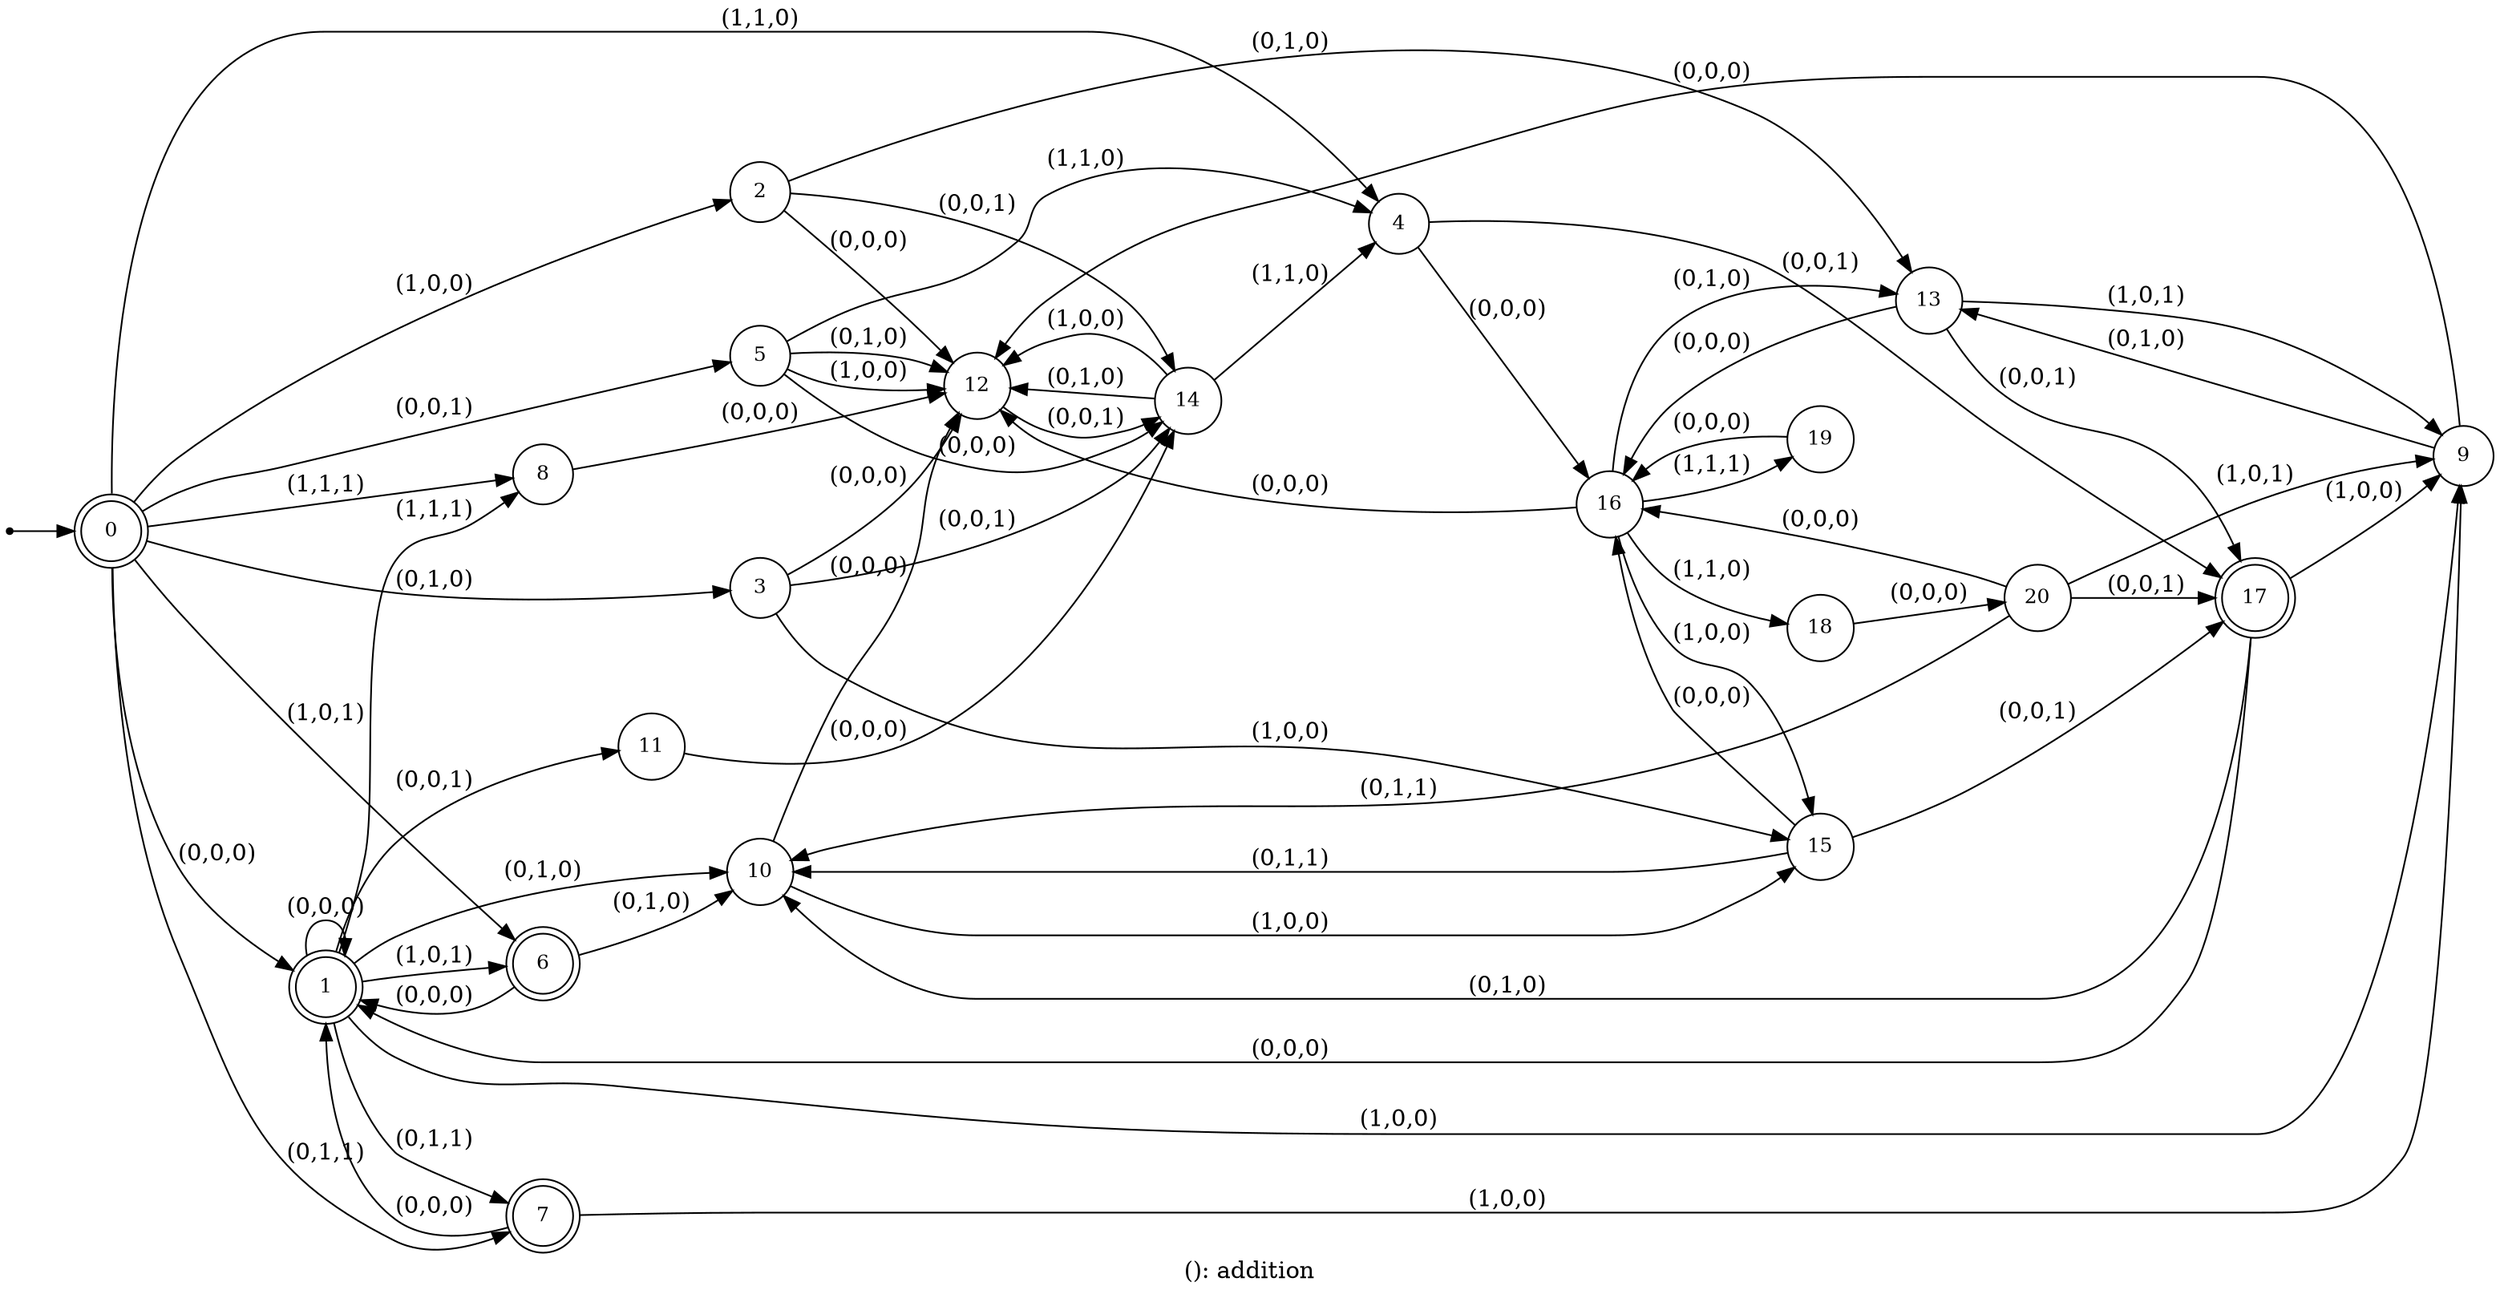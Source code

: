 digraph G {
label = "(): addition";
rankdir = LR;
node [shape = doublecircle, label="0", fontsize=12]0;
node [shape = doublecircle, label="1", fontsize=12]1;
node [shape = circle, label="2", fontsize=12]2;
node [shape = circle, label="3", fontsize=12]3;
node [shape = circle, label="4", fontsize=12]4;
node [shape = circle, label="5", fontsize=12]5;
node [shape = doublecircle, label="6", fontsize=12]6;
node [shape = doublecircle, label="7", fontsize=12]7;
node [shape = circle, label="8", fontsize=12]8;
node [shape = circle, label="9", fontsize=12]9;
node [shape = circle, label="10", fontsize=12]10;
node [shape = circle, label="11", fontsize=12]11;
node [shape = circle, label="12", fontsize=12]12;
node [shape = circle, label="13", fontsize=12]13;
node [shape = circle, label="14", fontsize=12]14;
node [shape = circle, label="15", fontsize=12]15;
node [shape = circle, label="16", fontsize=12]16;
node [shape = doublecircle, label="17", fontsize=12]17;
node [shape = circle, label="18", fontsize=12]18;
node [shape = circle, label="19", fontsize=12]19;
node [shape = circle, label="20", fontsize=12]20;
node [shape = point ]; qi
qi ->0;
0 -> 1[ label = "(0,0,0)"];
0 -> 2[ label = "(1,0,0)"];
0 -> 3[ label = "(0,1,0)"];
0 -> 4[ label = "(1,1,0)"];
0 -> 5[ label = "(0,0,1)"];
0 -> 6[ label = "(1,0,1)"];
0 -> 7[ label = "(0,1,1)"];
0 -> 8[ label = "(1,1,1)"];
1 -> 1[ label = "(0,0,0)"];
1 -> 9[ label = "(1,0,0)"];
1 -> 10[ label = "(0,1,0)"];
1 -> 11[ label = "(0,0,1)"];
1 -> 6[ label = "(1,0,1)"];
1 -> 7[ label = "(0,1,1)"];
1 -> 8[ label = "(1,1,1)"];
2 -> 12[ label = "(0,0,0)"];
2 -> 13[ label = "(0,1,0)"];
2 -> 14[ label = "(0,0,1)"];
3 -> 12[ label = "(0,0,0)"];
3 -> 15[ label = "(1,0,0)"];
3 -> 14[ label = "(0,0,1)"];
4 -> 16[ label = "(0,0,0)"];
4 -> 17[ label = "(0,0,1)"];
5 -> 14[ label = "(0,0,0)"];
5 -> 12[ label = "(1,0,0)"];
5 -> 12[ label = "(0,1,0)"];
5 -> 4[ label = "(1,1,0)"];
6 -> 1[ label = "(0,0,0)"];
6 -> 10[ label = "(0,1,0)"];
7 -> 1[ label = "(0,0,0)"];
7 -> 9[ label = "(1,0,0)"];
8 -> 12[ label = "(0,0,0)"];
9 -> 12[ label = "(0,0,0)"];
9 -> 13[ label = "(0,1,0)"];
10 -> 12[ label = "(0,0,0)"];
10 -> 15[ label = "(1,0,0)"];
11 -> 14[ label = "(0,0,0)"];
12 -> 14[ label = "(0,0,1)"];
13 -> 16[ label = "(0,0,0)"];
13 -> 17[ label = "(0,0,1)"];
13 -> 9[ label = "(1,0,1)"];
14 -> 12[ label = "(1,0,0)"];
14 -> 12[ label = "(0,1,0)"];
14 -> 4[ label = "(1,1,0)"];
15 -> 16[ label = "(0,0,0)"];
15 -> 17[ label = "(0,0,1)"];
15 -> 10[ label = "(0,1,1)"];
16 -> 12[ label = "(0,0,0)"];
16 -> 15[ label = "(1,0,0)"];
16 -> 13[ label = "(0,1,0)"];
16 -> 18[ label = "(1,1,0)"];
16 -> 19[ label = "(1,1,1)"];
17 -> 1[ label = "(0,0,0)"];
17 -> 9[ label = "(1,0,0)"];
17 -> 10[ label = "(0,1,0)"];
18 -> 20[ label = "(0,0,0)"];
19 -> 16[ label = "(0,0,0)"];
20 -> 16[ label = "(0,0,0)"];
20 -> 17[ label = "(0,0,1)"];
20 -> 9[ label = "(1,0,1)"];
20 -> 10[ label = "(0,1,1)"];
}

